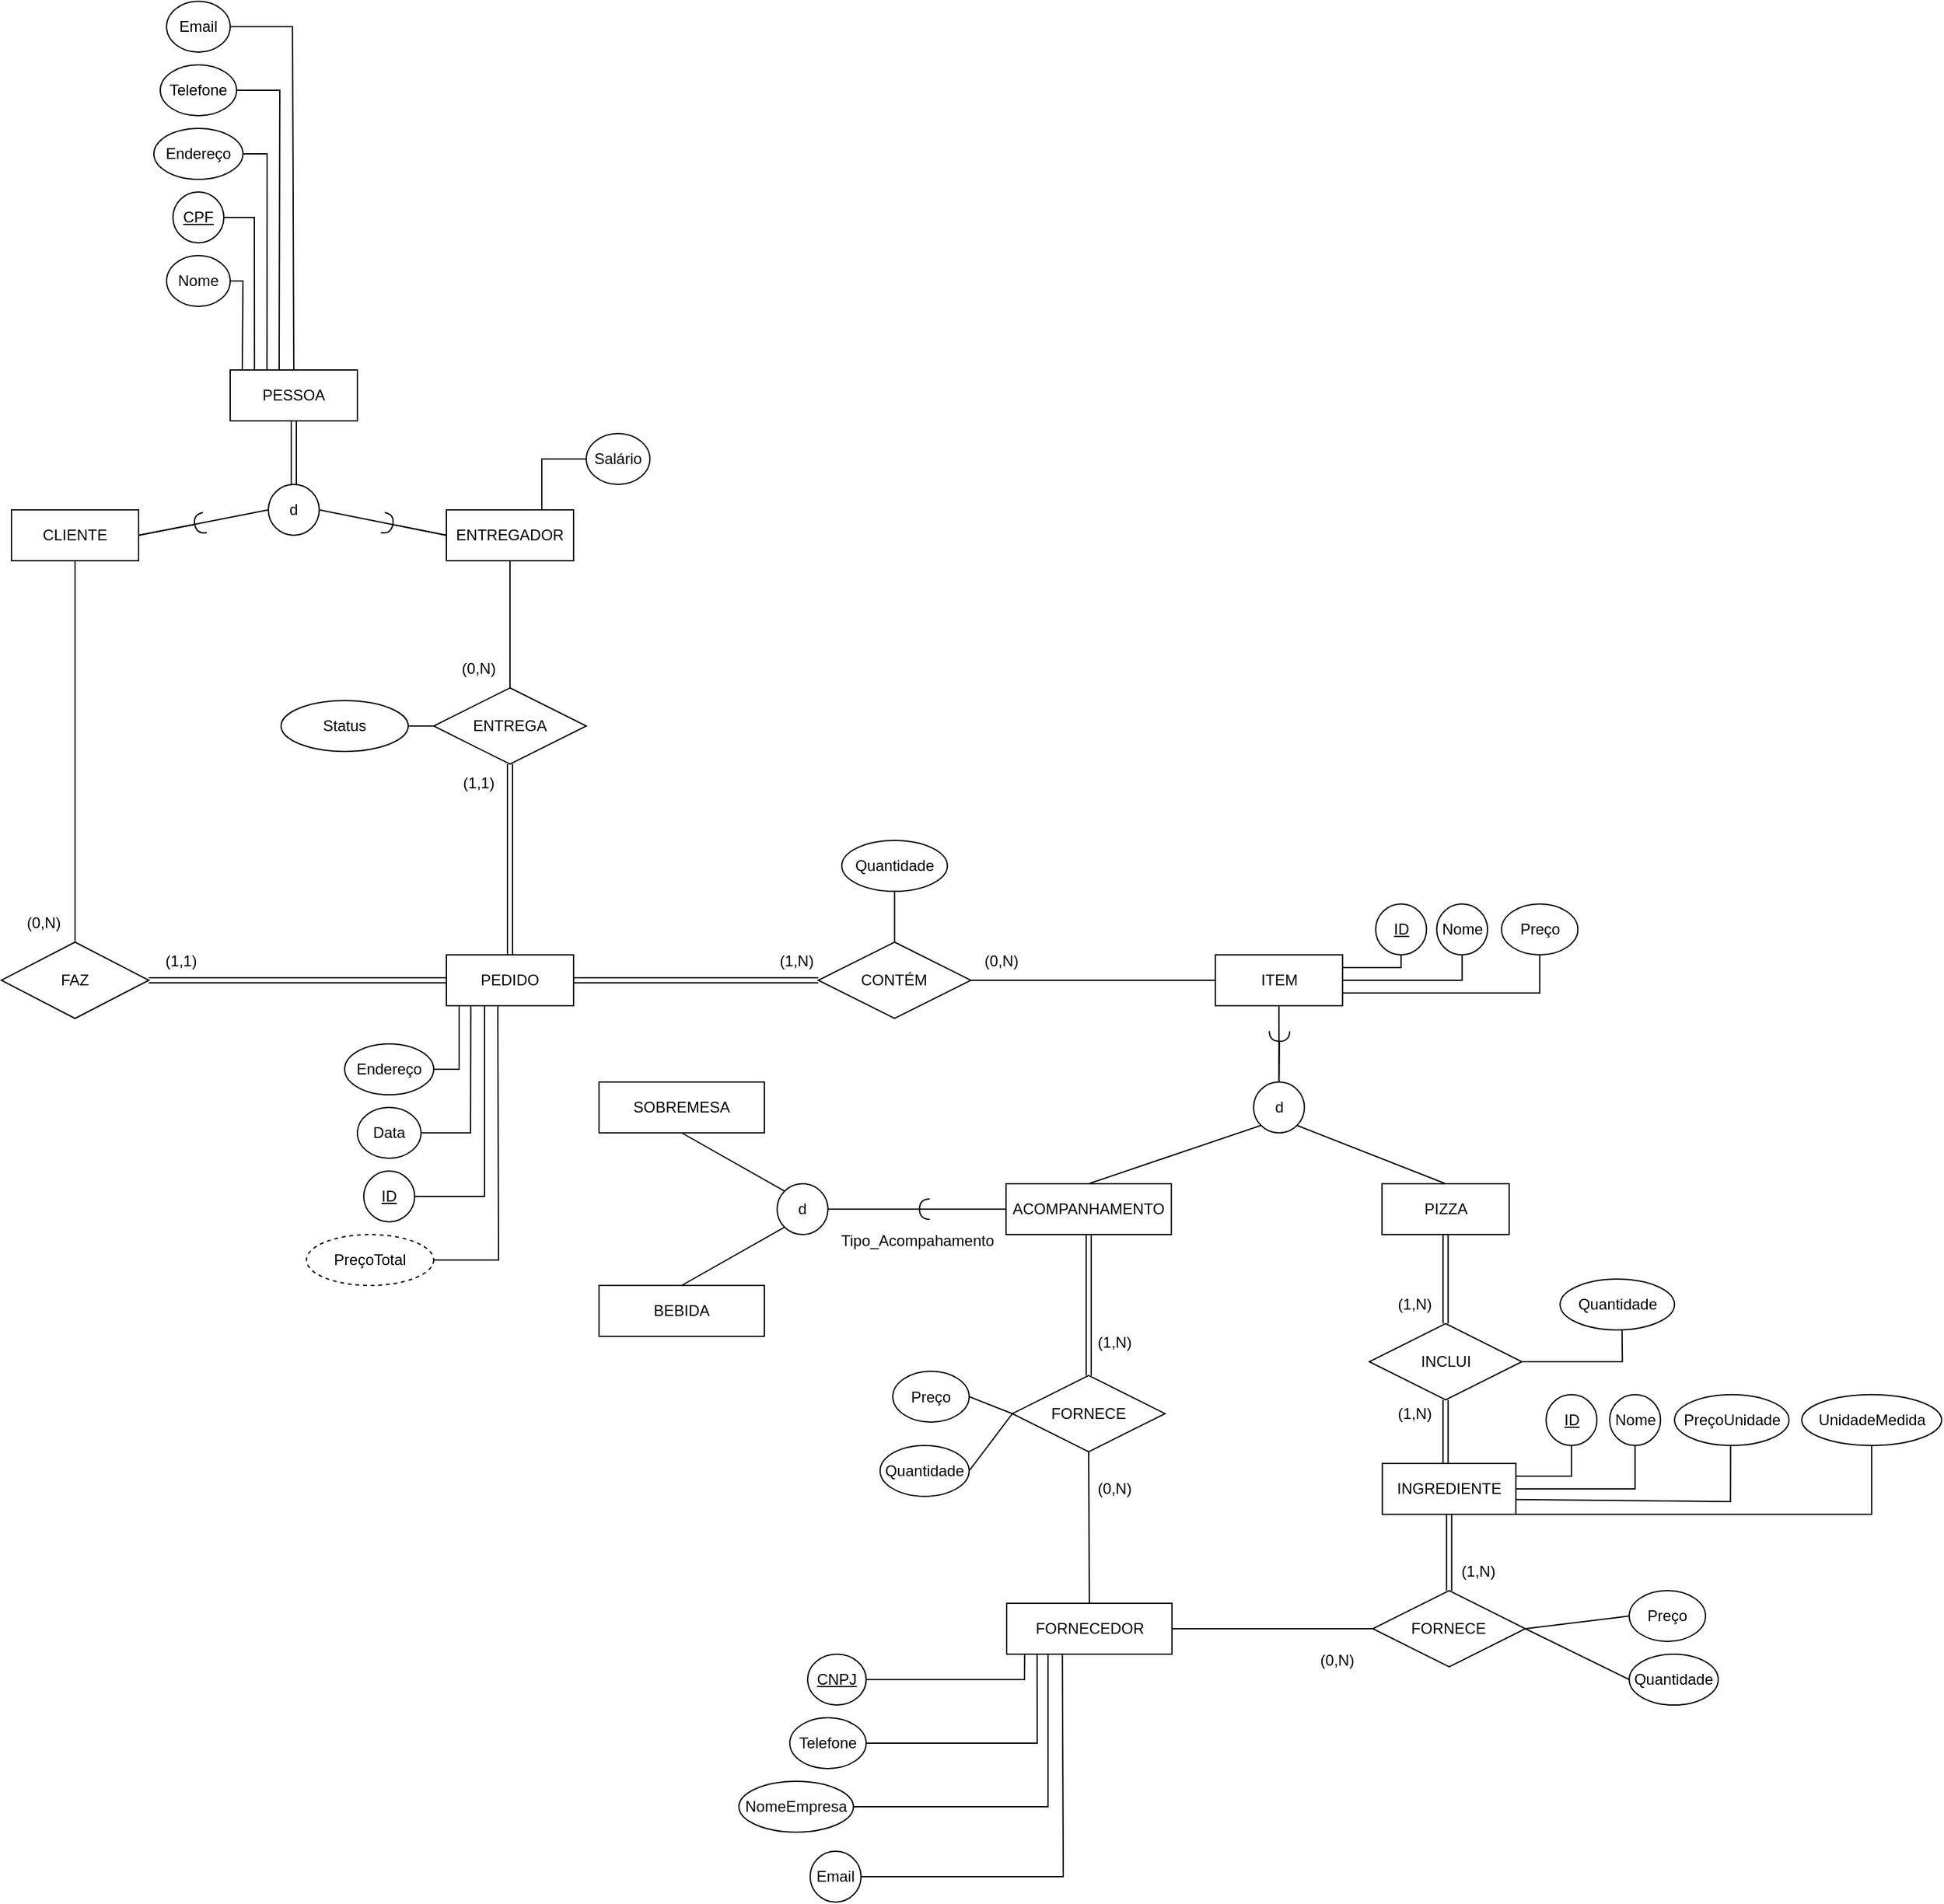 <mxfile version="24.7.17">
  <diagram name="Página-1" id="fIBAwK0ZS0hClxAFwUvE">
    <mxGraphModel dx="606" dy="1859" grid="1" gridSize="10" guides="1" tooltips="1" connect="1" arrows="1" fold="1" page="1" pageScale="1" pageWidth="827" pageHeight="1169" math="0" shadow="0">
      <root>
        <mxCell id="0" />
        <mxCell id="1" parent="0" />
        <mxCell id="zt0pq-uVjFT4mnIxrxLI-6" value="CLIENTE" style="whiteSpace=wrap;html=1;align=center;" parent="1" vertex="1">
          <mxGeometry x="918" y="-380" width="100" height="40" as="geometry" />
        </mxCell>
        <mxCell id="zt0pq-uVjFT4mnIxrxLI-7" value="PESSOA" style="whiteSpace=wrap;html=1;align=center;" parent="1" vertex="1">
          <mxGeometry x="1090" y="-490" width="100" height="40" as="geometry" />
        </mxCell>
        <mxCell id="zt0pq-uVjFT4mnIxrxLI-8" value="PEDIDO" style="whiteSpace=wrap;html=1;align=center;" parent="1" vertex="1">
          <mxGeometry x="1260" y="-30" width="100" height="40" as="geometry" />
        </mxCell>
        <mxCell id="zt0pq-uVjFT4mnIxrxLI-9" value="ITEM" style="whiteSpace=wrap;html=1;align=center;" parent="1" vertex="1">
          <mxGeometry x="1864.63" y="-30" width="100" height="40" as="geometry" />
        </mxCell>
        <mxCell id="zt0pq-uVjFT4mnIxrxLI-10" value="INGREDIENTE" style="whiteSpace=wrap;html=1;align=center;" parent="1" vertex="1">
          <mxGeometry x="1995.88" y="370" width="105" height="40" as="geometry" />
        </mxCell>
        <mxCell id="zt0pq-uVjFT4mnIxrxLI-12" value="FAZ" style="shape=rhombus;perimeter=rhombusPerimeter;whiteSpace=wrap;html=1;align=center;" parent="1" vertex="1">
          <mxGeometry x="910" y="-40" width="116" height="60" as="geometry" />
        </mxCell>
        <mxCell id="zt0pq-uVjFT4mnIxrxLI-13" value="CONTÉM" style="shape=rhombus;perimeter=rhombusPerimeter;whiteSpace=wrap;html=1;align=center;" parent="1" vertex="1">
          <mxGeometry x="1552.37" y="-40" width="120" height="60" as="geometry" />
        </mxCell>
        <mxCell id="zt0pq-uVjFT4mnIxrxLI-14" value="INCLUI" style="shape=rhombus;perimeter=rhombusPerimeter;whiteSpace=wrap;html=1;align=center;" parent="1" vertex="1">
          <mxGeometry x="1985.63" y="260" width="120" height="60" as="geometry" />
        </mxCell>
        <mxCell id="zt0pq-uVjFT4mnIxrxLI-20" value="ENTREGA" style="shape=rhombus;perimeter=rhombusPerimeter;whiteSpace=wrap;html=1;align=center;" parent="1" vertex="1">
          <mxGeometry x="1250" y="-240" width="120" height="60" as="geometry" />
        </mxCell>
        <mxCell id="zt0pq-uVjFT4mnIxrxLI-43" value="" style="endArrow=none;html=1;rounded=0;entryX=0;entryY=0.5;entryDx=0;entryDy=0;exitX=1;exitY=0.5;exitDx=0;exitDy=0;" parent="1" source="zt0pq-uVjFT4mnIxrxLI-13" target="zt0pq-uVjFT4mnIxrxLI-9" edge="1">
          <mxGeometry relative="1" as="geometry">
            <mxPoint x="1650" y="-10" as="sourcePoint" />
            <mxPoint x="1600" y="-10" as="targetPoint" />
          </mxGeometry>
        </mxCell>
        <mxCell id="zt0pq-uVjFT4mnIxrxLI-59" value="Endereço" style="ellipse;whiteSpace=wrap;html=1;align=center;" parent="1" vertex="1">
          <mxGeometry x="1180" y="40" width="70" height="40" as="geometry" />
        </mxCell>
        <mxCell id="zt0pq-uVjFT4mnIxrxLI-60" value="&lt;u&gt;ID&lt;/u&gt;" style="ellipse;whiteSpace=wrap;html=1;align=center;" parent="1" vertex="1">
          <mxGeometry x="1195" y="140" width="40" height="40" as="geometry" />
        </mxCell>
        <mxCell id="zt0pq-uVjFT4mnIxrxLI-62" value="Data" style="ellipse;whiteSpace=wrap;html=1;align=center;" parent="1" vertex="1">
          <mxGeometry x="1190" y="90" width="50" height="40" as="geometry" />
        </mxCell>
        <mxCell id="zt0pq-uVjFT4mnIxrxLI-66" value="Status" style="ellipse;whiteSpace=wrap;html=1;align=center;" parent="1" vertex="1">
          <mxGeometry x="1130" y="-230" width="100" height="40" as="geometry" />
        </mxCell>
        <mxCell id="zt0pq-uVjFT4mnIxrxLI-79" value="" style="endArrow=none;html=1;rounded=0;exitX=1;exitY=0.5;exitDx=0;exitDy=0;entryX=0;entryY=0.5;entryDx=0;entryDy=0;" parent="1" source="zt0pq-uVjFT4mnIxrxLI-66" target="zt0pq-uVjFT4mnIxrxLI-20" edge="1">
          <mxGeometry relative="1" as="geometry">
            <mxPoint x="1235" y="-310" as="sourcePoint" />
            <mxPoint x="1310" y="-240" as="targetPoint" />
          </mxGeometry>
        </mxCell>
        <mxCell id="zt0pq-uVjFT4mnIxrxLI-87" value="Quantidade" style="ellipse;whiteSpace=wrap;html=1;align=center;" parent="1" vertex="1">
          <mxGeometry x="1570.87" y="-120" width="83" height="40" as="geometry" />
        </mxCell>
        <mxCell id="zt0pq-uVjFT4mnIxrxLI-88" value="" style="endArrow=none;html=1;rounded=0;exitX=0.5;exitY=1;exitDx=0;exitDy=0;entryX=0.5;entryY=0;entryDx=0;entryDy=0;" parent="1" source="zt0pq-uVjFT4mnIxrxLI-87" target="zt0pq-uVjFT4mnIxrxLI-13" edge="1">
          <mxGeometry relative="1" as="geometry">
            <mxPoint x="1631.37" y="-120" as="sourcePoint" />
            <mxPoint x="1569.37" y="-40" as="targetPoint" />
          </mxGeometry>
        </mxCell>
        <mxCell id="zt0pq-uVjFT4mnIxrxLI-89" value="&lt;u&gt;ID&lt;/u&gt;" style="ellipse;whiteSpace=wrap;html=1;align=center;" parent="1" vertex="1">
          <mxGeometry x="1990.63" y="-70" width="40" height="40" as="geometry" />
        </mxCell>
        <mxCell id="zt0pq-uVjFT4mnIxrxLI-90" value="" style="endArrow=none;html=1;rounded=0;exitX=0.5;exitY=1;exitDx=0;exitDy=0;entryX=1;entryY=0.25;entryDx=0;entryDy=0;" parent="1" source="zt0pq-uVjFT4mnIxrxLI-89" target="zt0pq-uVjFT4mnIxrxLI-9" edge="1">
          <mxGeometry relative="1" as="geometry">
            <mxPoint x="1921.63" y="-60" as="sourcePoint" />
            <mxPoint x="1904.63" y="-30" as="targetPoint" />
            <Array as="points">
              <mxPoint x="2010.63" y="-20" />
            </Array>
          </mxGeometry>
        </mxCell>
        <mxCell id="zt0pq-uVjFT4mnIxrxLI-93" value="" style="endArrow=none;html=1;rounded=0;entryX=1;entryY=0.5;entryDx=0;entryDy=0;entryPerimeter=0;exitX=0.5;exitY=1;exitDx=0;exitDy=0;" parent="1" source="7kGFSPkHBXp82wqXVGlI-1" target="zt0pq-uVjFT4mnIxrxLI-9" edge="1">
          <mxGeometry relative="1" as="geometry">
            <mxPoint x="2059.88" y="-30" as="sourcePoint" />
            <mxPoint x="2134.63" y="-10" as="targetPoint" />
            <Array as="points">
              <mxPoint x="2058.63" y="-10" />
            </Array>
          </mxGeometry>
        </mxCell>
        <mxCell id="zt0pq-uVjFT4mnIxrxLI-96" value="Preço" style="ellipse;whiteSpace=wrap;html=1;align=center;" parent="1" vertex="1">
          <mxGeometry x="2089.63" y="-70" width="60" height="40" as="geometry" />
        </mxCell>
        <mxCell id="zt0pq-uVjFT4mnIxrxLI-97" value="" style="endArrow=none;html=1;rounded=0;exitX=0.5;exitY=1;exitDx=0;exitDy=0;entryX=1;entryY=0.75;entryDx=0;entryDy=0;" parent="1" source="zt0pq-uVjFT4mnIxrxLI-96" target="zt0pq-uVjFT4mnIxrxLI-9" edge="1">
          <mxGeometry relative="1" as="geometry">
            <mxPoint x="2184.63" y="80" as="sourcePoint" />
            <mxPoint x="2122.63" y="23" as="targetPoint" />
            <Array as="points">
              <mxPoint x="2119.63" />
            </Array>
          </mxGeometry>
        </mxCell>
        <mxCell id="zt0pq-uVjFT4mnIxrxLI-98" value="&lt;u&gt;ID&lt;/u&gt;" style="ellipse;whiteSpace=wrap;html=1;align=center;" parent="1" vertex="1">
          <mxGeometry x="2124.63" y="315.86" width="40" height="40" as="geometry" />
        </mxCell>
        <mxCell id="zt0pq-uVjFT4mnIxrxLI-101" value="UnidadeMedida" style="ellipse;whiteSpace=wrap;html=1;align=center;" parent="1" vertex="1">
          <mxGeometry x="2325.63" y="315.86" width="110" height="40" as="geometry" />
        </mxCell>
        <mxCell id="zt0pq-uVjFT4mnIxrxLI-102" value="PreçoUnidade" style="ellipse;whiteSpace=wrap;html=1;align=center;" parent="1" vertex="1">
          <mxGeometry x="2225.63" y="315.86" width="90" height="40" as="geometry" />
        </mxCell>
        <mxCell id="zt0pq-uVjFT4mnIxrxLI-103" value="" style="endArrow=none;html=1;rounded=0;exitX=0.5;exitY=1;exitDx=0;exitDy=0;entryX=1;entryY=0.25;entryDx=0;entryDy=0;" parent="1" source="zt0pq-uVjFT4mnIxrxLI-98" target="zt0pq-uVjFT4mnIxrxLI-10" edge="1">
          <mxGeometry relative="1" as="geometry">
            <mxPoint x="2147.88" y="365.86" as="sourcePoint" />
            <mxPoint x="2087.88" y="740.86" as="targetPoint" />
            <Array as="points">
              <mxPoint x="2144.63" y="380" />
            </Array>
          </mxGeometry>
        </mxCell>
        <mxCell id="zt0pq-uVjFT4mnIxrxLI-104" value="" style="endArrow=none;html=1;rounded=0;entryX=1;entryY=0.5;entryDx=0;entryDy=0;exitX=0.5;exitY=1;exitDx=0;exitDy=0;" parent="1" source="7kGFSPkHBXp82wqXVGlI-6" target="zt0pq-uVjFT4mnIxrxLI-10" edge="1">
          <mxGeometry relative="1" as="geometry">
            <mxPoint x="2194.83" y="355.94" as="sourcePoint" />
            <mxPoint x="2087.88" y="750.86" as="targetPoint" />
            <Array as="points">
              <mxPoint x="2194.63" y="390" />
            </Array>
          </mxGeometry>
        </mxCell>
        <mxCell id="zt0pq-uVjFT4mnIxrxLI-107" value="" style="endArrow=none;html=1;rounded=0;exitX=0.998;exitY=0.708;exitDx=0;exitDy=0;entryX=0.49;entryY=1.007;entryDx=0;entryDy=0;entryPerimeter=0;exitPerimeter=0;" parent="1" source="zt0pq-uVjFT4mnIxrxLI-10" target="zt0pq-uVjFT4mnIxrxLI-102" edge="1">
          <mxGeometry relative="1" as="geometry">
            <mxPoint x="1855.88" y="435.86" as="sourcePoint" />
            <mxPoint x="1785.88" y="475.86" as="targetPoint" />
            <Array as="points">
              <mxPoint x="2269.63" y="400" />
            </Array>
          </mxGeometry>
        </mxCell>
        <mxCell id="zt0pq-uVjFT4mnIxrxLI-108" value="" style="endArrow=none;html=1;rounded=0;exitX=1;exitY=1;exitDx=0;exitDy=0;entryX=0.5;entryY=1;entryDx=0;entryDy=0;" parent="1" source="zt0pq-uVjFT4mnIxrxLI-10" target="zt0pq-uVjFT4mnIxrxLI-101" edge="1">
          <mxGeometry relative="1" as="geometry">
            <mxPoint x="1685.88" y="475.86" as="sourcePoint" />
            <mxPoint x="1609.88" y="455.86" as="targetPoint" />
            <Array as="points">
              <mxPoint x="2380.63" y="410" />
            </Array>
          </mxGeometry>
        </mxCell>
        <mxCell id="zt0pq-uVjFT4mnIxrxLI-109" value="Nome" style="ellipse;whiteSpace=wrap;html=1;align=center;" parent="1" vertex="1">
          <mxGeometry x="1040" y="-580" width="50" height="40" as="geometry" />
        </mxCell>
        <mxCell id="zt0pq-uVjFT4mnIxrxLI-110" value="CPF" style="ellipse;whiteSpace=wrap;html=1;align=center;fontStyle=4;" parent="1" vertex="1">
          <mxGeometry x="1045" y="-630" width="40" height="40" as="geometry" />
        </mxCell>
        <mxCell id="zt0pq-uVjFT4mnIxrxLI-112" value="Telefone" style="ellipse;whiteSpace=wrap;html=1;align=center;" parent="1" vertex="1">
          <mxGeometry x="1035" y="-730" width="60" height="40" as="geometry" />
        </mxCell>
        <mxCell id="zt0pq-uVjFT4mnIxrxLI-113" value="Salário" style="ellipse;whiteSpace=wrap;html=1;align=center;" parent="1" vertex="1">
          <mxGeometry x="1370" y="-440" width="50" height="40" as="geometry" />
        </mxCell>
        <mxCell id="zt0pq-uVjFT4mnIxrxLI-115" value="" style="endArrow=none;html=1;rounded=0;exitX=1;exitY=0.5;exitDx=0;exitDy=0;entryX=0.095;entryY=0;entryDx=0;entryDy=0;entryPerimeter=0;" parent="1" source="zt0pq-uVjFT4mnIxrxLI-109" target="zt0pq-uVjFT4mnIxrxLI-7" edge="1">
          <mxGeometry relative="1" as="geometry">
            <mxPoint x="1417" y="-160" as="sourcePoint" />
            <mxPoint x="1367" y="-110" as="targetPoint" />
            <Array as="points">
              <mxPoint x="1100" y="-560" />
            </Array>
          </mxGeometry>
        </mxCell>
        <mxCell id="zt0pq-uVjFT4mnIxrxLI-116" value="" style="endArrow=none;html=1;rounded=0;exitX=1;exitY=0.5;exitDx=0;exitDy=0;entryX=0.191;entryY=-0.003;entryDx=0;entryDy=0;entryPerimeter=0;" parent="1" source="zt0pq-uVjFT4mnIxrxLI-110" target="zt0pq-uVjFT4mnIxrxLI-7" edge="1">
          <mxGeometry relative="1" as="geometry">
            <mxPoint x="1425" y="-160" as="sourcePoint" />
            <mxPoint x="1130" y="-491" as="targetPoint" />
            <Array as="points">
              <mxPoint x="1109" y="-610" />
            </Array>
          </mxGeometry>
        </mxCell>
        <mxCell id="zt0pq-uVjFT4mnIxrxLI-117" value="Endereço" style="ellipse;whiteSpace=wrap;html=1;align=center;" parent="1" vertex="1">
          <mxGeometry x="1030" y="-680" width="70" height="40" as="geometry" />
        </mxCell>
        <mxCell id="zt0pq-uVjFT4mnIxrxLI-118" value="" style="endArrow=none;html=1;rounded=0;exitX=1;exitY=0.5;exitDx=0;exitDy=0;entryX=0.289;entryY=-0.002;entryDx=0;entryDy=0;entryPerimeter=0;" parent="1" source="zt0pq-uVjFT4mnIxrxLI-117" target="zt0pq-uVjFT4mnIxrxLI-7" edge="1">
          <mxGeometry relative="1" as="geometry">
            <mxPoint x="1630" y="-280" as="sourcePoint" />
            <mxPoint x="1445" y="-130" as="targetPoint" />
            <Array as="points">
              <mxPoint x="1119" y="-660" />
            </Array>
          </mxGeometry>
        </mxCell>
        <mxCell id="zt0pq-uVjFT4mnIxrxLI-122" value="" style="endArrow=none;html=1;rounded=0;entryX=1;entryY=0.5;entryDx=0;entryDy=0;exitX=0.385;exitY=-0.009;exitDx=0;exitDy=0;exitPerimeter=0;" parent="1" source="zt0pq-uVjFT4mnIxrxLI-7" target="zt0pq-uVjFT4mnIxrxLI-112" edge="1">
          <mxGeometry relative="1" as="geometry">
            <mxPoint x="1160" y="-500" as="sourcePoint" />
            <mxPoint x="1590" y="-90" as="targetPoint" />
            <Array as="points">
              <mxPoint x="1129" y="-710" />
            </Array>
          </mxGeometry>
        </mxCell>
        <mxCell id="E8cXSLZKVfraHOPP-bQz-2" value="ACOMPANHAMENTO" style="whiteSpace=wrap;html=1;align=center;" parent="1" vertex="1">
          <mxGeometry x="1700" y="150" width="130" height="40" as="geometry" />
        </mxCell>
        <mxCell id="fDMUJxDp8ltS3WUhhcoQ-4" value="FORNECEDOR" style="whiteSpace=wrap;html=1;align=center;" parent="1" vertex="1">
          <mxGeometry x="1700.5" y="480" width="130" height="40" as="geometry" />
        </mxCell>
        <mxCell id="Dj4pSS-FgmsRwzNsnVDU-1" value="ENTREGADOR" style="whiteSpace=wrap;html=1;align=center;" parent="1" vertex="1">
          <mxGeometry x="1260" y="-380" width="100" height="40" as="geometry" />
        </mxCell>
        <mxCell id="Dj4pSS-FgmsRwzNsnVDU-7" value="d" style="ellipse;whiteSpace=wrap;html=1;align=center;" parent="1" vertex="1">
          <mxGeometry x="1120" y="-400" width="40" height="40" as="geometry" />
        </mxCell>
        <mxCell id="Dj4pSS-FgmsRwzNsnVDU-9" value="" style="endArrow=none;html=1;rounded=0;exitX=1;exitY=0.5;exitDx=0;exitDy=0;entryX=0;entryY=0.5;entryDx=0;entryDy=0;entryPerimeter=0;" parent="1" source="zt0pq-uVjFT4mnIxrxLI-6" target="Dj4pSS-FgmsRwzNsnVDU-7" edge="1">
          <mxGeometry relative="1" as="geometry">
            <mxPoint x="1049" y="-360" as="sourcePoint" />
            <mxPoint x="1146" y="-390" as="targetPoint" />
          </mxGeometry>
        </mxCell>
        <mxCell id="Dj4pSS-FgmsRwzNsnVDU-10" value="" style="endArrow=none;html=1;rounded=0;exitX=1;exitY=0.5;exitDx=0;exitDy=0;entryX=0;entryY=0.5;entryDx=0;entryDy=0;" parent="1" source="Dj4pSS-FgmsRwzNsnVDU-7" target="Dj4pSS-FgmsRwzNsnVDU-1" edge="1">
          <mxGeometry relative="1" as="geometry">
            <mxPoint x="956" y="-350" as="sourcePoint" />
            <mxPoint x="1176" y="-390" as="targetPoint" />
          </mxGeometry>
        </mxCell>
        <mxCell id="Dj4pSS-FgmsRwzNsnVDU-15" value="" style="endArrow=none;html=1;rounded=0;entryX=0.5;entryY=0;entryDx=0;entryDy=0;exitX=0.5;exitY=1;exitDx=0;exitDy=0;" parent="1" source="zt0pq-uVjFT4mnIxrxLI-6" target="zt0pq-uVjFT4mnIxrxLI-12" edge="1">
          <mxGeometry relative="1" as="geometry">
            <mxPoint x="1544" y="-270" as="sourcePoint" />
            <mxPoint x="1543.5" y="-130" as="targetPoint" />
          </mxGeometry>
        </mxCell>
        <mxCell id="Dj4pSS-FgmsRwzNsnVDU-17" value="" style="shape=link;html=1;rounded=0;exitX=0.5;exitY=1;exitDx=0;exitDy=0;entryX=0.5;entryY=0;entryDx=0;entryDy=0;" parent="1" source="zt0pq-uVjFT4mnIxrxLI-7" target="Dj4pSS-FgmsRwzNsnVDU-7" edge="1">
          <mxGeometry relative="1" as="geometry">
            <mxPoint x="1050" y="-260" as="sourcePoint" />
            <mxPoint x="1210" y="-260" as="targetPoint" />
          </mxGeometry>
        </mxCell>
        <mxCell id="Dj4pSS-FgmsRwzNsnVDU-19" value="" style="shape=link;html=1;rounded=0;exitX=0.5;exitY=1;exitDx=0;exitDy=0;" parent="1" source="zt0pq-uVjFT4mnIxrxLI-14" edge="1">
          <mxGeometry relative="1" as="geometry">
            <mxPoint x="2037.88" y="214.86" as="sourcePoint" />
            <mxPoint x="2045.63" y="370" as="targetPoint" />
          </mxGeometry>
        </mxCell>
        <mxCell id="Dj4pSS-FgmsRwzNsnVDU-21" value="" style="shape=link;html=1;rounded=0;entryX=0.5;entryY=0;entryDx=0;entryDy=0;exitX=0.5;exitY=1;exitDx=0;exitDy=0;" parent="1" source="Dj4pSS-FgmsRwzNsnVDU-41" target="zt0pq-uVjFT4mnIxrxLI-14" edge="1">
          <mxGeometry relative="1" as="geometry">
            <mxPoint x="1650.88" y="195.86" as="sourcePoint" />
            <mxPoint x="1720.88" y="75.86" as="targetPoint" />
          </mxGeometry>
        </mxCell>
        <mxCell id="Dj4pSS-FgmsRwzNsnVDU-25" value="" style="shape=link;html=1;rounded=0;exitX=1;exitY=0.5;exitDx=0;exitDy=0;entryX=0;entryY=0.5;entryDx=0;entryDy=0;" parent="1" source="zt0pq-uVjFT4mnIxrxLI-12" target="zt0pq-uVjFT4mnIxrxLI-8" edge="1">
          <mxGeometry relative="1" as="geometry">
            <mxPoint x="791" y="-10" as="sourcePoint" />
            <mxPoint x="831" y="-30" as="targetPoint" />
          </mxGeometry>
        </mxCell>
        <mxCell id="Dj4pSS-FgmsRwzNsnVDU-27" value="&lt;u&gt;CNPJ&lt;/u&gt;" style="ellipse;whiteSpace=wrap;html=1;align=center;" parent="1" vertex="1">
          <mxGeometry x="1544.0" y="520" width="46" height="40" as="geometry" />
        </mxCell>
        <mxCell id="Dj4pSS-FgmsRwzNsnVDU-29" value="Telefone" style="ellipse;whiteSpace=wrap;html=1;align=center;" parent="1" vertex="1">
          <mxGeometry x="1530.0" y="570" width="60" height="40" as="geometry" />
        </mxCell>
        <mxCell id="Dj4pSS-FgmsRwzNsnVDU-30" value="" style="endArrow=none;html=1;rounded=0;entryX=1;entryY=0.5;entryDx=0;entryDy=0;exitX=0.109;exitY=0.999;exitDx=0;exitDy=0;exitPerimeter=0;" parent="1" source="fDMUJxDp8ltS3WUhhcoQ-4" target="Dj4pSS-FgmsRwzNsnVDU-27" edge="1">
          <mxGeometry relative="1" as="geometry">
            <mxPoint x="1718.62" y="520" as="sourcePoint" />
            <mxPoint x="2075.62" y="689.06" as="targetPoint" />
            <Array as="points">
              <mxPoint x="1714.5" y="540" />
            </Array>
          </mxGeometry>
        </mxCell>
        <mxCell id="Dj4pSS-FgmsRwzNsnVDU-31" value="" style="endArrow=none;html=1;rounded=0;entryX=1;entryY=0.5;entryDx=0;entryDy=0;exitX=0.184;exitY=0.987;exitDx=0;exitDy=0;exitPerimeter=0;" parent="1" source="fDMUJxDp8ltS3WUhhcoQ-4" target="Dj4pSS-FgmsRwzNsnVDU-29" edge="1">
          <mxGeometry relative="1" as="geometry">
            <mxPoint x="2450.62" y="830" as="sourcePoint" />
            <mxPoint x="1595.37" y="590" as="targetPoint" />
            <Array as="points">
              <mxPoint x="1724.5" y="590" />
            </Array>
          </mxGeometry>
        </mxCell>
        <mxCell id="Dj4pSS-FgmsRwzNsnVDU-33" value="Email" style="ellipse;whiteSpace=wrap;html=1;align=center;" parent="1" vertex="1">
          <mxGeometry x="1546.0" y="675" width="40" height="40" as="geometry" />
        </mxCell>
        <mxCell id="Dj4pSS-FgmsRwzNsnVDU-35" value="" style="endArrow=none;html=1;rounded=0;entryX=1;entryY=0.5;entryDx=0;entryDy=0;exitX=0.337;exitY=1;exitDx=0;exitDy=0;exitPerimeter=0;" parent="1" source="fDMUJxDp8ltS3WUhhcoQ-4" target="Dj4pSS-FgmsRwzNsnVDU-33" edge="1">
          <mxGeometry relative="1" as="geometry">
            <mxPoint x="2439.44" y="852.2" as="sourcePoint" />
            <mxPoint x="2175.62" y="969.06" as="targetPoint" />
            <Array as="points">
              <mxPoint x="1745" y="695" />
            </Array>
          </mxGeometry>
        </mxCell>
        <mxCell id="Dj4pSS-FgmsRwzNsnVDU-37" value="Email" style="ellipse;whiteSpace=wrap;html=1;align=center;" parent="1" vertex="1">
          <mxGeometry x="1040" y="-780" width="50" height="40" as="geometry" />
        </mxCell>
        <mxCell id="Dj4pSS-FgmsRwzNsnVDU-38" value="" style="endArrow=none;html=1;rounded=0;exitX=0.5;exitY=0;exitDx=0;exitDy=0;entryX=1;entryY=0.5;entryDx=0;entryDy=0;" parent="1" source="zt0pq-uVjFT4mnIxrxLI-7" target="Dj4pSS-FgmsRwzNsnVDU-37" edge="1">
          <mxGeometry relative="1" as="geometry">
            <mxPoint x="1185" y="-479" as="sourcePoint" />
            <mxPoint x="1225" y="-510" as="targetPoint" />
            <Array as="points">
              <mxPoint x="1139" y="-760" />
            </Array>
          </mxGeometry>
        </mxCell>
        <mxCell id="Dj4pSS-FgmsRwzNsnVDU-41" value="PIZZA" style="whiteSpace=wrap;html=1;align=center;" parent="1" vertex="1">
          <mxGeometry x="1995.63" y="150" width="100" height="40" as="geometry" />
        </mxCell>
        <mxCell id="Dj4pSS-FgmsRwzNsnVDU-42" value="d" style="ellipse;whiteSpace=wrap;html=1;align=center;" parent="1" vertex="1">
          <mxGeometry x="1894.63" y="70" width="40" height="40" as="geometry" />
        </mxCell>
        <mxCell id="Dj4pSS-FgmsRwzNsnVDU-43" value="" style="endArrow=none;html=1;rounded=0;exitX=0.5;exitY=0;exitDx=0;exitDy=0;entryX=1;entryY=1;entryDx=0;entryDy=0;" parent="1" source="Dj4pSS-FgmsRwzNsnVDU-41" target="Dj4pSS-FgmsRwzNsnVDU-42" edge="1">
          <mxGeometry relative="1" as="geometry">
            <mxPoint x="1975.88" y="55.86" as="sourcePoint" />
            <mxPoint x="1875.022" y="110.002" as="targetPoint" />
          </mxGeometry>
        </mxCell>
        <mxCell id="Dj4pSS-FgmsRwzNsnVDU-44" value="" style="endArrow=none;html=1;rounded=0;exitX=0.5;exitY=0;exitDx=0;exitDy=0;entryX=0.5;entryY=1;entryDx=0;entryDy=0;" parent="1" source="Dj4pSS-FgmsRwzNsnVDU-42" target="zt0pq-uVjFT4mnIxrxLI-9" edge="1">
          <mxGeometry relative="1" as="geometry">
            <mxPoint x="2130.63" y="180" as="sourcePoint" />
            <mxPoint x="2039.63" y="114" as="targetPoint" />
          </mxGeometry>
        </mxCell>
        <mxCell id="Dj4pSS-FgmsRwzNsnVDU-45" value="" style="endArrow=none;html=1;rounded=0;exitX=0.5;exitY=0;exitDx=0;exitDy=0;entryX=0;entryY=1;entryDx=0;entryDy=0;" parent="1" source="E8cXSLZKVfraHOPP-bQz-2" target="Dj4pSS-FgmsRwzNsnVDU-42" edge="1">
          <mxGeometry relative="1" as="geometry">
            <mxPoint x="1840.25" y="185.86" as="sourcePoint" />
            <mxPoint x="1711.108" y="110.002" as="targetPoint" />
          </mxGeometry>
        </mxCell>
        <mxCell id="Dj4pSS-FgmsRwzNsnVDU-46" value="BEBIDA" style="whiteSpace=wrap;html=1;align=center;" parent="1" vertex="1">
          <mxGeometry x="1380" y="230" width="130" height="40" as="geometry" />
        </mxCell>
        <mxCell id="Dj4pSS-FgmsRwzNsnVDU-47" value="SOBREMESA" style="whiteSpace=wrap;html=1;align=center;" parent="1" vertex="1">
          <mxGeometry x="1380" y="70" width="130" height="40" as="geometry" />
        </mxCell>
        <mxCell id="Dj4pSS-FgmsRwzNsnVDU-48" value="d" style="ellipse;whiteSpace=wrap;html=1;align=center;" parent="1" vertex="1">
          <mxGeometry x="1520" y="150" width="40" height="40" as="geometry" />
        </mxCell>
        <mxCell id="Dj4pSS-FgmsRwzNsnVDU-49" value="" style="endArrow=none;html=1;rounded=0;exitX=0.5;exitY=1;exitDx=0;exitDy=0;entryX=0;entryY=0;entryDx=0;entryDy=0;" parent="1" source="Dj4pSS-FgmsRwzNsnVDU-47" target="Dj4pSS-FgmsRwzNsnVDU-48" edge="1">
          <mxGeometry relative="1" as="geometry">
            <mxPoint x="1594.37" y="195.86" as="sourcePoint" />
            <mxPoint x="1725.37" y="119.86" as="targetPoint" />
          </mxGeometry>
        </mxCell>
        <mxCell id="Dj4pSS-FgmsRwzNsnVDU-50" value="" style="endArrow=none;html=1;rounded=0;exitX=0.5;exitY=0;exitDx=0;exitDy=0;entryX=0;entryY=1;entryDx=0;entryDy=0;" parent="1" source="Dj4pSS-FgmsRwzNsnVDU-46" target="Dj4pSS-FgmsRwzNsnVDU-48" edge="1">
          <mxGeometry relative="1" as="geometry">
            <mxPoint x="1486.37" y="325.86" as="sourcePoint" />
            <mxPoint x="1569.37" y="286.86" as="targetPoint" />
          </mxGeometry>
        </mxCell>
        <mxCell id="Dj4pSS-FgmsRwzNsnVDU-51" value="" style="endArrow=none;html=1;rounded=0;entryX=0;entryY=0.5;entryDx=0;entryDy=0;exitX=1;exitY=0.5;exitDx=0;exitDy=0;" parent="1" source="Dj4pSS-FgmsRwzNsnVDU-48" target="E8cXSLZKVfraHOPP-bQz-2" edge="1">
          <mxGeometry relative="1" as="geometry">
            <mxPoint x="1619" y="251" as="sourcePoint" />
            <mxPoint x="1619" y="220" as="targetPoint" />
          </mxGeometry>
        </mxCell>
        <mxCell id="GcDTC7O7Cp-k1BxJZ29d-2" value="" style="endArrow=none;html=1;rounded=0;exitX=0.25;exitY=1;exitDx=0;exitDy=0;entryX=1;entryY=0.5;entryDx=0;entryDy=0;" parent="1" source="fDMUJxDp8ltS3WUhhcoQ-4" target="7kGFSPkHBXp82wqXVGlI-8" edge="1">
          <mxGeometry relative="1" as="geometry">
            <mxPoint x="1733" y="510.0" as="sourcePoint" />
            <mxPoint x="1580" y="640" as="targetPoint" />
            <Array as="points">
              <mxPoint x="1733" y="640" />
            </Array>
          </mxGeometry>
        </mxCell>
        <mxCell id="CTJb7w57PAYLdMN34RO3-8" value="" style="endArrow=none;html=1;rounded=0;" parent="1" source="zt0pq-uVjFT4mnIxrxLI-59" edge="1">
          <mxGeometry width="50" height="50" relative="1" as="geometry">
            <mxPoint x="1250" y="58.89" as="sourcePoint" />
            <mxPoint x="1270" y="60" as="targetPoint" />
            <Array as="points">
              <mxPoint x="1270" y="60" />
              <mxPoint x="1270" y="10" />
            </Array>
          </mxGeometry>
        </mxCell>
        <mxCell id="CTJb7w57PAYLdMN34RO3-9" value="" style="endArrow=none;html=1;rounded=0;entryX=0.192;entryY=1.006;entryDx=0;entryDy=0;entryPerimeter=0;" parent="1" source="zt0pq-uVjFT4mnIxrxLI-62" target="zt0pq-uVjFT4mnIxrxLI-8" edge="1">
          <mxGeometry width="50" height="50" relative="1" as="geometry">
            <mxPoint x="1240" y="110" as="sourcePoint" />
            <mxPoint x="1320" y="110" as="targetPoint" />
            <Array as="points">
              <mxPoint x="1279" y="110" />
            </Array>
          </mxGeometry>
        </mxCell>
        <mxCell id="CTJb7w57PAYLdMN34RO3-11" value="" style="endArrow=none;html=1;rounded=0;" parent="1" source="zt0pq-uVjFT4mnIxrxLI-60" edge="1">
          <mxGeometry width="50" height="50" relative="1" as="geometry">
            <mxPoint x="1235" y="160" as="sourcePoint" />
            <mxPoint x="1290" y="10" as="targetPoint" />
            <Array as="points">
              <mxPoint x="1290" y="160" />
            </Array>
          </mxGeometry>
        </mxCell>
        <mxCell id="CTJb7w57PAYLdMN34RO3-12" value="" style="endArrow=none;html=1;rounded=0;entryX=0.404;entryY=1;entryDx=0;entryDy=0;entryPerimeter=0;" parent="1" target="zt0pq-uVjFT4mnIxrxLI-8" edge="1">
          <mxGeometry width="50" height="50" relative="1" as="geometry">
            <mxPoint x="1250" y="210" as="sourcePoint" />
            <mxPoint x="1301" y="60" as="targetPoint" />
            <Array as="points">
              <mxPoint x="1301" y="210" />
            </Array>
          </mxGeometry>
        </mxCell>
        <mxCell id="CTJb7w57PAYLdMN34RO3-16" value="" style="endArrow=none;html=1;rounded=0;entryX=0;entryY=0.5;entryDx=0;entryDy=0;exitX=0.75;exitY=0;exitDx=0;exitDy=0;" parent="1" source="Dj4pSS-FgmsRwzNsnVDU-1" target="zt0pq-uVjFT4mnIxrxLI-113" edge="1">
          <mxGeometry relative="1" as="geometry">
            <mxPoint x="1350" y="-384" as="sourcePoint" />
            <mxPoint x="1365" y="-454" as="targetPoint" />
            <Array as="points">
              <mxPoint x="1335" y="-420" />
            </Array>
          </mxGeometry>
        </mxCell>
        <mxCell id="ta3UpPhxNMh2X5FjBgK5-1" value="(0,N)" style="text;html=1;align=center;verticalAlign=middle;resizable=0;points=[];autosize=1;strokeColor=none;fillColor=none;" parent="1" vertex="1">
          <mxGeometry x="918" y="-70" width="50" height="30" as="geometry" />
        </mxCell>
        <mxCell id="ta3UpPhxNMh2X5FjBgK5-2" value="(1,1)" style="text;html=1;align=center;verticalAlign=middle;resizable=0;points=[];autosize=1;strokeColor=none;fillColor=none;" parent="1" vertex="1">
          <mxGeometry x="1026" y="-40" width="50" height="30" as="geometry" />
        </mxCell>
        <mxCell id="ta3UpPhxNMh2X5FjBgK5-3" value="(0,N)" style="text;html=1;align=center;verticalAlign=middle;resizable=0;points=[];autosize=1;strokeColor=none;fillColor=none;" parent="1" vertex="1">
          <mxGeometry x="1260" y="-270" width="50" height="30" as="geometry" />
        </mxCell>
        <mxCell id="ta3UpPhxNMh2X5FjBgK5-4" value="(1,1)" style="text;html=1;align=center;verticalAlign=middle;resizable=0;points=[];autosize=1;strokeColor=none;fillColor=none;" parent="1" vertex="1">
          <mxGeometry x="1260" y="-180" width="50" height="30" as="geometry" />
        </mxCell>
        <mxCell id="ta3UpPhxNMh2X5FjBgK5-5" value="(1,N)" style="text;html=1;align=center;verticalAlign=middle;resizable=0;points=[];autosize=1;strokeColor=none;fillColor=none;" parent="1" vertex="1">
          <mxGeometry x="1510" y="-40" width="50" height="30" as="geometry" />
        </mxCell>
        <mxCell id="ta3UpPhxNMh2X5FjBgK5-6" value="(0,N)" style="text;html=1;align=center;verticalAlign=middle;resizable=0;points=[];autosize=1;strokeColor=none;fillColor=none;" parent="1" vertex="1">
          <mxGeometry x="1670.75" y="-40" width="50" height="30" as="geometry" />
        </mxCell>
        <mxCell id="ta3UpPhxNMh2X5FjBgK5-9" value="Tipo_Acompahamento" style="text;html=1;align=center;verticalAlign=middle;resizable=0;points=[];autosize=1;strokeColor=none;fillColor=none;" parent="1" vertex="1">
          <mxGeometry x="1560" y="180" width="140" height="30" as="geometry" />
        </mxCell>
        <mxCell id="ta3UpPhxNMh2X5FjBgK5-10" value="(1,N)" style="text;html=1;align=center;verticalAlign=middle;resizable=0;points=[];autosize=1;strokeColor=none;fillColor=none;" parent="1" vertex="1">
          <mxGeometry x="1995.88" y="315.86" width="50" height="30" as="geometry" />
        </mxCell>
        <mxCell id="FSlojEuuLoAWjcUjWDI2-3" value="" style="shape=link;html=1;rounded=0;exitX=0.5;exitY=1;exitDx=0;exitDy=0;entryX=0.5;entryY=0;entryDx=0;entryDy=0;" parent="1" source="zt0pq-uVjFT4mnIxrxLI-20" target="zt0pq-uVjFT4mnIxrxLI-8" edge="1">
          <mxGeometry relative="1" as="geometry">
            <mxPoint x="1320" y="-230" as="sourcePoint" />
            <mxPoint x="1441" y="-324" as="targetPoint" />
          </mxGeometry>
        </mxCell>
        <mxCell id="FSlojEuuLoAWjcUjWDI2-5" value="" style="endArrow=none;html=1;rounded=0;exitX=0.5;exitY=0;exitDx=0;exitDy=0;entryX=0.5;entryY=1;entryDx=0;entryDy=0;" parent="1" source="zt0pq-uVjFT4mnIxrxLI-20" target="Dj4pSS-FgmsRwzNsnVDU-1" edge="1">
          <mxGeometry relative="1" as="geometry">
            <mxPoint x="1200" y="-264" as="sourcePoint" />
            <mxPoint x="1310" y="-330" as="targetPoint" />
            <Array as="points">
              <mxPoint x="1310" y="-310" />
            </Array>
          </mxGeometry>
        </mxCell>
        <mxCell id="cGFEiXwk4IytkIaJNhpY-1" value="Quantidade" style="ellipse;whiteSpace=wrap;html=1;align=center;" parent="1" vertex="1">
          <mxGeometry x="2135.63" y="225" width="90" height="40" as="geometry" />
        </mxCell>
        <mxCell id="cGFEiXwk4IytkIaJNhpY-2" value="" style="endArrow=none;html=1;rounded=0;entryX=1;entryY=0.5;entryDx=0;entryDy=0;exitX=0.541;exitY=0.998;exitDx=0;exitDy=0;exitPerimeter=0;" parent="1" source="cGFEiXwk4IytkIaJNhpY-1" target="zt0pq-uVjFT4mnIxrxLI-14" edge="1">
          <mxGeometry relative="1" as="geometry">
            <mxPoint x="2199.63" y="270" as="sourcePoint" />
            <mxPoint x="2105.63" y="290.86" as="targetPoint" />
            <Array as="points">
              <mxPoint x="2184.63" y="290" />
            </Array>
          </mxGeometry>
        </mxCell>
        <mxCell id="cGFEiXwk4IytkIaJNhpY-4" value="FORNECE" style="shape=rhombus;perimeter=rhombusPerimeter;whiteSpace=wrap;html=1;align=center;" parent="1" vertex="1">
          <mxGeometry x="1705.0" y="300.86" width="120" height="60" as="geometry" />
        </mxCell>
        <mxCell id="cGFEiXwk4IytkIaJNhpY-6" value="" style="endArrow=none;html=1;rounded=0;exitX=0;exitY=0.5;exitDx=0;exitDy=0;entryX=1;entryY=0.5;entryDx=0;entryDy=0;" parent="1" source="cGFEiXwk4IytkIaJNhpY-4" target="cGFEiXwk4IytkIaJNhpY-8" edge="1">
          <mxGeometry relative="1" as="geometry">
            <mxPoint x="1844.75" y="417.5" as="sourcePoint" />
            <mxPoint x="1909.25" y="397.5" as="targetPoint" />
          </mxGeometry>
        </mxCell>
        <mxCell id="cGFEiXwk4IytkIaJNhpY-7" value="" style="endArrow=none;html=1;rounded=0;exitX=1;exitY=0.5;exitDx=0;exitDy=0;entryX=0;entryY=0.5;entryDx=0;entryDy=0;" parent="1" source="cGFEiXwk4IytkIaJNhpY-9" target="cGFEiXwk4IytkIaJNhpY-4" edge="1">
          <mxGeometry relative="1" as="geometry">
            <mxPoint x="1639.62" y="397.05" as="sourcePoint" />
            <mxPoint x="1714.62" y="397.05" as="targetPoint" />
          </mxGeometry>
        </mxCell>
        <mxCell id="cGFEiXwk4IytkIaJNhpY-8" value="Preço" style="ellipse;whiteSpace=wrap;html=1;align=center;" parent="1" vertex="1">
          <mxGeometry x="1611.0" y="297.5" width="60" height="40" as="geometry" />
        </mxCell>
        <mxCell id="cGFEiXwk4IytkIaJNhpY-9" value="Quantidade" style="ellipse;whiteSpace=wrap;html=1;align=center;" parent="1" vertex="1">
          <mxGeometry x="1601.0" y="355.86" width="70" height="40" as="geometry" />
        </mxCell>
        <mxCell id="cGFEiXwk4IytkIaJNhpY-12" value="(1,N)" style="text;html=1;align=center;verticalAlign=middle;resizable=0;points=[];autosize=1;strokeColor=none;fillColor=none;" parent="1" vertex="1">
          <mxGeometry x="1760.0" y="260" width="50" height="30" as="geometry" />
        </mxCell>
        <mxCell id="cGFEiXwk4IytkIaJNhpY-13" value="(0,N)" style="text;html=1;align=center;verticalAlign=middle;resizable=0;points=[];autosize=1;strokeColor=none;fillColor=none;" parent="1" vertex="1">
          <mxGeometry x="1760.0" y="375" width="50" height="30" as="geometry" />
        </mxCell>
        <mxCell id="lIQoNBGee79KcWso_KXJ-1" value="PreçoTotal" style="ellipse;whiteSpace=wrap;html=1;align=center;dashed=1;" parent="1" vertex="1">
          <mxGeometry x="1150" y="190" width="100" height="40" as="geometry" />
        </mxCell>
        <mxCell id="7kGFSPkHBXp82wqXVGlI-1" value="Nome" style="ellipse;whiteSpace=wrap;html=1;align=center;" parent="1" vertex="1">
          <mxGeometry x="2038.63" y="-70" width="40" height="40" as="geometry" />
        </mxCell>
        <mxCell id="7kGFSPkHBXp82wqXVGlI-4" value="(1,N)" style="text;html=1;align=center;verticalAlign=middle;resizable=0;points=[];autosize=1;strokeColor=none;fillColor=none;" parent="1" vertex="1">
          <mxGeometry x="1995.88" y="230" width="50" height="30" as="geometry" />
        </mxCell>
        <mxCell id="7kGFSPkHBXp82wqXVGlI-6" value="Nome" style="ellipse;whiteSpace=wrap;html=1;align=center;" parent="1" vertex="1">
          <mxGeometry x="2174.63" y="315.86" width="40" height="40" as="geometry" />
        </mxCell>
        <mxCell id="7kGFSPkHBXp82wqXVGlI-8" value="NomeEmpresa" style="ellipse;whiteSpace=wrap;html=1;align=center;" parent="1" vertex="1">
          <mxGeometry x="1490" y="620" width="90" height="40" as="geometry" />
        </mxCell>
        <mxCell id="OZFMmhO5_p4KRE6lBq9O-2" value="" style="ellipse;whiteSpace=wrap;html=1;align=center;aspect=fixed;fillColor=none;strokeColor=none;resizable=0;perimeter=centerPerimeter;rotatable=0;allowArrows=0;points=[];outlineConnect=1;" parent="1" vertex="1">
          <mxGeometry x="1350" y="-380" width="10" height="10" as="geometry" />
        </mxCell>
        <mxCell id="OZFMmhO5_p4KRE6lBq9O-3" value="" style="rounded=0;orthogonalLoop=1;jettySize=auto;html=1;endArrow=halfCircle;endFill=0;endSize=6;strokeWidth=1;sketch=0;fontSize=12;curved=1;exitX=0;exitY=0.5;exitDx=0;exitDy=0;" parent="1" source="Dj4pSS-FgmsRwzNsnVDU-1" edge="1">
          <mxGeometry relative="1" as="geometry">
            <mxPoint x="1190" y="-360" as="sourcePoint" />
            <mxPoint x="1210" y="-370" as="targetPoint" />
          </mxGeometry>
        </mxCell>
        <mxCell id="OZFMmhO5_p4KRE6lBq9O-4" value="" style="rounded=0;orthogonalLoop=1;jettySize=auto;html=1;endArrow=halfCircle;endFill=0;endSize=6;strokeWidth=1;sketch=0;fontSize=12;curved=1;exitX=1;exitY=0.5;exitDx=0;exitDy=0;" parent="1" source="zt0pq-uVjFT4mnIxrxLI-6" edge="1">
          <mxGeometry relative="1" as="geometry">
            <mxPoint x="1049" y="-360" as="sourcePoint" />
            <mxPoint x="1070" y="-370" as="targetPoint" />
          </mxGeometry>
        </mxCell>
        <mxCell id="f_UdIWK78O6IHa8rP0Me-5" value="" style="rounded=0;orthogonalLoop=1;jettySize=auto;html=1;endArrow=halfCircle;endFill=0;endSize=6;strokeWidth=1;sketch=0;fontSize=12;curved=1;exitX=1;exitY=0.5;exitDx=0;exitDy=0;" parent="1" source="Dj4pSS-FgmsRwzNsnVDU-48" edge="1">
          <mxGeometry relative="1" as="geometry">
            <mxPoint x="1636" y="200" as="sourcePoint" />
            <mxPoint x="1640" y="170" as="targetPoint" />
          </mxGeometry>
        </mxCell>
        <mxCell id="f_UdIWK78O6IHa8rP0Me-6" value="FORNECE" style="shape=rhombus;perimeter=rhombusPerimeter;whiteSpace=wrap;html=1;align=center;" parent="1" vertex="1">
          <mxGeometry x="1988.38" y="470" width="120" height="60" as="geometry" />
        </mxCell>
        <mxCell id="f_UdIWK78O6IHa8rP0Me-7" value="" style="endArrow=none;html=1;rounded=0;exitX=1;exitY=0.5;exitDx=0;exitDy=0;entryX=0;entryY=0.5;entryDx=0;entryDy=0;" parent="1" source="f_UdIWK78O6IHa8rP0Me-6" target="f_UdIWK78O6IHa8rP0Me-9" edge="1">
          <mxGeometry relative="1" as="geometry">
            <mxPoint x="2196.75" y="630" as="sourcePoint" />
            <mxPoint x="2261.25" y="610" as="targetPoint" />
          </mxGeometry>
        </mxCell>
        <mxCell id="f_UdIWK78O6IHa8rP0Me-8" value="" style="endArrow=none;html=1;rounded=0;exitX=0;exitY=0.5;exitDx=0;exitDy=0;entryX=1;entryY=0.5;entryDx=0;entryDy=0;" parent="1" source="f_UdIWK78O6IHa8rP0Me-10" target="f_UdIWK78O6IHa8rP0Me-6" edge="1">
          <mxGeometry relative="1" as="geometry">
            <mxPoint x="1991.62" y="609.55" as="sourcePoint" />
            <mxPoint x="2066.62" y="609.55" as="targetPoint" />
          </mxGeometry>
        </mxCell>
        <mxCell id="f_UdIWK78O6IHa8rP0Me-9" value="Preço" style="ellipse;whiteSpace=wrap;html=1;align=center;" parent="1" vertex="1">
          <mxGeometry x="2190" y="470" width="60" height="40" as="geometry" />
        </mxCell>
        <mxCell id="f_UdIWK78O6IHa8rP0Me-10" value="Quantidade" style="ellipse;whiteSpace=wrap;html=1;align=center;" parent="1" vertex="1">
          <mxGeometry x="2190" y="520" width="70" height="40" as="geometry" />
        </mxCell>
        <mxCell id="f_UdIWK78O6IHa8rP0Me-11" value="(1,N)" style="text;html=1;align=center;verticalAlign=middle;resizable=0;points=[];autosize=1;strokeColor=none;fillColor=none;" parent="1" vertex="1">
          <mxGeometry x="2045.88" y="440" width="50" height="30" as="geometry" />
        </mxCell>
        <mxCell id="f_UdIWK78O6IHa8rP0Me-12" value="(0,N)" style="text;html=1;align=center;verticalAlign=middle;resizable=0;points=[];autosize=1;strokeColor=none;fillColor=none;" parent="1" vertex="1">
          <mxGeometry x="1934.63" y="510" width="50" height="30" as="geometry" />
        </mxCell>
        <mxCell id="f_UdIWK78O6IHa8rP0Me-17" value="" style="rounded=0;orthogonalLoop=1;jettySize=auto;html=1;endArrow=halfCircle;endFill=0;endSize=6;strokeWidth=1;sketch=0;fontSize=12;curved=1;exitX=0.5;exitY=0;exitDx=0;exitDy=0;" parent="1" source="Dj4pSS-FgmsRwzNsnVDU-42" edge="1">
          <mxGeometry relative="1" as="geometry">
            <mxPoint x="1570" y="180" as="sourcePoint" />
            <mxPoint x="1915" y="30" as="targetPoint" />
          </mxGeometry>
        </mxCell>
        <mxCell id="TX68ASlTUW1YRTyn1bOe-1" value="" style="shape=link;html=1;rounded=0;exitX=1;exitY=0.5;exitDx=0;exitDy=0;entryX=0;entryY=0.5;entryDx=0;entryDy=0;" parent="1" source="zt0pq-uVjFT4mnIxrxLI-8" target="zt0pq-uVjFT4mnIxrxLI-13" edge="1">
          <mxGeometry relative="1" as="geometry">
            <mxPoint x="1036" as="sourcePoint" />
            <mxPoint x="1430" y="30" as="targetPoint" />
          </mxGeometry>
        </mxCell>
        <mxCell id="TX68ASlTUW1YRTyn1bOe-2" value="" style="shape=link;html=1;rounded=0;entryX=0.5;entryY=1;entryDx=0;entryDy=0;exitX=0.5;exitY=0;exitDx=0;exitDy=0;" parent="1" source="f_UdIWK78O6IHa8rP0Me-6" target="zt0pq-uVjFT4mnIxrxLI-10" edge="1">
          <mxGeometry relative="1" as="geometry">
            <mxPoint x="2090" y="430" as="sourcePoint" />
            <mxPoint x="2055.63" y="380" as="targetPoint" />
          </mxGeometry>
        </mxCell>
        <mxCell id="TX68ASlTUW1YRTyn1bOe-5" value="" style="shape=link;html=1;rounded=0;exitX=0.5;exitY=0;exitDx=0;exitDy=0;entryX=0.5;entryY=1;entryDx=0;entryDy=0;" parent="1" source="cGFEiXwk4IytkIaJNhpY-4" target="E8cXSLZKVfraHOPP-bQz-2" edge="1">
          <mxGeometry relative="1" as="geometry">
            <mxPoint x="1776" y="490" as="sourcePoint" />
            <mxPoint x="1775" y="371" as="targetPoint" />
          </mxGeometry>
        </mxCell>
        <mxCell id="hnfnFu3bTyJmKrwR5RrZ-1" value="" style="endArrow=none;html=1;rounded=0;entryX=0;entryY=0.5;entryDx=0;entryDy=0;exitX=1;exitY=0.5;exitDx=0;exitDy=0;" edge="1" parent="1" source="fDMUJxDp8ltS3WUhhcoQ-4" target="f_UdIWK78O6IHa8rP0Me-6">
          <mxGeometry relative="1" as="geometry">
            <mxPoint x="1802.88" y="330.3" as="sourcePoint" />
            <mxPoint x="1995.88" y="330.3" as="targetPoint" />
          </mxGeometry>
        </mxCell>
        <mxCell id="hnfnFu3bTyJmKrwR5RrZ-3" value="" style="endArrow=none;html=1;rounded=0;entryX=0.5;entryY=0;entryDx=0;entryDy=0;exitX=0.5;exitY=1;exitDx=0;exitDy=0;" edge="1" parent="1" source="cGFEiXwk4IytkIaJNhpY-4" target="fDMUJxDp8ltS3WUhhcoQ-4">
          <mxGeometry relative="1" as="geometry">
            <mxPoint x="1730" y="438.89" as="sourcePoint" />
            <mxPoint x="1923" y="438.89" as="targetPoint" />
          </mxGeometry>
        </mxCell>
      </root>
    </mxGraphModel>
  </diagram>
</mxfile>
